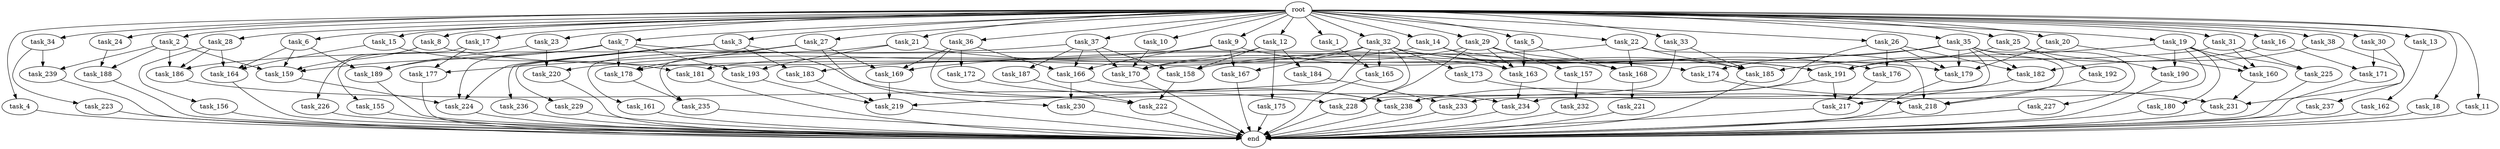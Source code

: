 digraph G {
  task_29 [size="1.024000"];
  task_32 [size="1.024000"];
  task_191 [size="1898375544.832000"];
  task_220 [size="171798691.840000"];
  task_156 [size="137438953.472000"];
  task_27 [size="1.024000"];
  task_4 [size="1.024000"];
  task_2 [size="1.024000"];
  task_13 [size="1.024000"];
  task_224 [size="206158430.208000"];
  task_186 [size="635655159.808000"];
  task_177 [size="1073741824.000000"];
  task_228 [size="1451698946.048000"];
  task_223 [size="214748364.800000"];
  task_6 [size="1.024000"];
  task_9 [size="1.024000"];
  task_175 [size="420906795.008000"];
  task_189 [size="618475290.624000"];
  task_165 [size="1408749273.088000"];
  task_159 [size="1425929142.272000"];
  task_188 [size="841813590.016000"];
  task_164 [size="824633720.832000"];
  task_231 [size="893353197.568000"];
  task_182 [size="592705486.848000"];
  task_158 [size="575525617.664000"];
  task_234 [size="1030792151.040000"];
  task_183 [size="893353197.568000"];
  task_31 [size="1.024000"];
  task_14 [size="1.024000"];
  task_230 [size="1279900254.208000"];
  task_16 [size="1.024000"];
  task_185 [size="1494648619.008000"];
  task_161 [size="858993459.200000"];
  task_170 [size="1614907703.296000"];
  task_15 [size="1.024000"];
  task_10 [size="1.024000"];
  task_173 [size="858993459.200000"];
  task_171 [size="618475290.624000"];
  task_222 [size="996432412.672000"];
  task_162 [size="34359738.368000"];
  task_155 [size="214748364.800000"];
  task_190 [size="171798691.840000"];
  task_221 [size="77309411.328000"];
  task_237 [size="420906795.008000"];
  task_26 [size="1.024000"];
  task_25 [size="1.024000"];
  end [size="0.000000"];
  task_227 [size="137438953.472000"];
  task_169 [size="1546188226.560000"];
  task_192 [size="34359738.368000"];
  task_235 [size="1073741824.000000"];
  task_180 [size="137438953.472000"];
  task_18 [size="1.024000"];
  task_12 [size="1.024000"];
  task_36 [size="1.024000"];
  task_33 [size="1.024000"];
  task_238 [size="1460288880.640000"];
  task_229 [size="34359738.368000"];
  task_236 [size="34359738.368000"];
  task_167 [size="996432412.672000"];
  task_184 [size="420906795.008000"];
  task_174 [size="274877906.944000"];
  task_218 [size="1331439861.760000"];
  task_21 [size="1.024000"];
  task_37 [size="1.024000"];
  task_187 [size="77309411.328000"];
  task_23 [size="1.024000"];
  task_176 [size="455266533.376000"];
  root [size="0.000000"];
  task_5 [size="1.024000"];
  task_193 [size="249108103.168000"];
  task_11 [size="1.024000"];
  task_219 [size="2052994367.488000"];
  task_179 [size="601295421.440000"];
  task_3 [size="1.024000"];
  task_166 [size="764504178.688000"];
  task_239 [size="635655159.808000"];
  task_225 [size="274877906.944000"];
  task_232 [size="309237645.312000"];
  task_22 [size="1.024000"];
  task_28 [size="1.024000"];
  task_7 [size="1.024000"];
  task_34 [size="1.024000"];
  task_233 [size="274877906.944000"];
  task_226 [size="420906795.008000"];
  task_17 [size="1.024000"];
  task_168 [size="807453851.648000"];
  task_20 [size="1.024000"];
  task_217 [size="1245540515.840000"];
  task_178 [size="1030792151.040000"];
  task_157 [size="420906795.008000"];
  task_1 [size="1.024000"];
  task_160 [size="489626271.744000"];
  task_181 [size="833223655.424000"];
  task_172 [size="549755813.888000"];
  task_35 [size="1.024000"];
  task_163 [size="2233382993.920000"];
  task_30 [size="1.024000"];
  task_38 [size="1.024000"];
  task_24 [size="1.024000"];
  task_8 [size="1.024000"];
  task_19 [size="1.024000"];

  task_29 -> task_157 [size="411041792.000000"];
  task_29 -> task_176 [size="411041792.000000"];
  task_29 -> task_163 [size="411041792.000000"];
  task_29 -> task_170 [size="411041792.000000"];
  task_29 -> task_228 [size="411041792.000000"];
  task_32 -> task_167 [size="838860800.000000"];
  task_32 -> task_185 [size="838860800.000000"];
  task_32 -> task_219 [size="838860800.000000"];
  task_32 -> task_191 [size="838860800.000000"];
  task_32 -> task_183 [size="838860800.000000"];
  task_32 -> task_165 [size="838860800.000000"];
  task_32 -> task_173 [size="838860800.000000"];
  task_32 -> task_228 [size="838860800.000000"];
  task_191 -> task_238 [size="301989888.000000"];
  task_191 -> task_217 [size="301989888.000000"];
  task_220 -> end [size="1.000000"];
  task_156 -> end [size="1.000000"];
  task_27 -> task_230 [size="838860800.000000"];
  task_27 -> task_161 [size="838860800.000000"];
  task_27 -> task_177 [size="838860800.000000"];
  task_27 -> task_169 [size="838860800.000000"];
  task_27 -> task_178 [size="838860800.000000"];
  task_4 -> end [size="1.000000"];
  task_2 -> task_186 [size="411041792.000000"];
  task_2 -> task_159 [size="411041792.000000"];
  task_2 -> task_188 [size="411041792.000000"];
  task_2 -> task_239 [size="411041792.000000"];
  task_13 -> task_162 [size="33554432.000000"];
  task_224 -> end [size="1.000000"];
  task_186 -> task_228 [size="134217728.000000"];
  task_177 -> end [size="1.000000"];
  task_228 -> end [size="1.000000"];
  task_223 -> end [size="1.000000"];
  task_6 -> task_189 [size="536870912.000000"];
  task_6 -> task_159 [size="536870912.000000"];
  task_6 -> task_164 [size="536870912.000000"];
  task_9 -> task_167 [size="134217728.000000"];
  task_9 -> task_220 [size="134217728.000000"];
  task_9 -> task_166 [size="134217728.000000"];
  task_9 -> task_174 [size="134217728.000000"];
  task_175 -> end [size="1.000000"];
  task_189 -> end [size="1.000000"];
  task_165 -> end [size="1.000000"];
  task_159 -> task_224 [size="134217728.000000"];
  task_188 -> end [size="1.000000"];
  task_164 -> end [size="1.000000"];
  task_231 -> end [size="1.000000"];
  task_182 -> task_217 [size="838860800.000000"];
  task_158 -> task_222 [size="301989888.000000"];
  task_234 -> end [size="1.000000"];
  task_183 -> task_219 [size="679477248.000000"];
  task_31 -> task_160 [size="134217728.000000"];
  task_31 -> task_225 [size="134217728.000000"];
  task_31 -> task_178 [size="134217728.000000"];
  task_14 -> task_163 [size="679477248.000000"];
  task_14 -> task_181 [size="679477248.000000"];
  task_14 -> task_191 [size="679477248.000000"];
  task_230 -> end [size="1.000000"];
  task_16 -> task_171 [size="301989888.000000"];
  task_16 -> task_191 [size="301989888.000000"];
  task_185 -> end [size="1.000000"];
  task_161 -> end [size="1.000000"];
  task_170 -> end [size="1.000000"];
  task_15 -> task_164 [size="134217728.000000"];
  task_15 -> task_181 [size="134217728.000000"];
  task_10 -> task_170 [size="679477248.000000"];
  task_173 -> task_218 [size="411041792.000000"];
  task_171 -> end [size="1.000000"];
  task_222 -> end [size="1.000000"];
  task_162 -> end [size="1.000000"];
  task_155 -> end [size="1.000000"];
  task_190 -> end [size="1.000000"];
  task_221 -> end [size="1.000000"];
  task_237 -> end [size="1.000000"];
  task_26 -> task_176 [size="33554432.000000"];
  task_26 -> task_182 [size="33554432.000000"];
  task_26 -> task_179 [size="33554432.000000"];
  task_26 -> task_228 [size="33554432.000000"];
  task_25 -> task_192 [size="33554432.000000"];
  task_25 -> task_190 [size="33554432.000000"];
  task_25 -> task_191 [size="33554432.000000"];
  task_227 -> end [size="1.000000"];
  task_169 -> task_219 [size="411041792.000000"];
  task_192 -> task_218 [size="679477248.000000"];
  task_235 -> end [size="1.000000"];
  task_180 -> end [size="1.000000"];
  task_18 -> end [size="1.000000"];
  task_12 -> task_175 [size="411041792.000000"];
  task_12 -> task_184 [size="411041792.000000"];
  task_12 -> task_170 [size="411041792.000000"];
  task_12 -> task_158 [size="411041792.000000"];
  task_36 -> task_169 [size="536870912.000000"];
  task_36 -> task_172 [size="536870912.000000"];
  task_36 -> task_166 [size="536870912.000000"];
  task_36 -> task_222 [size="536870912.000000"];
  task_33 -> task_185 [size="411041792.000000"];
  task_33 -> task_238 [size="411041792.000000"];
  task_238 -> end [size="1.000000"];
  task_229 -> end [size="1.000000"];
  task_236 -> end [size="1.000000"];
  task_167 -> end [size="1.000000"];
  task_184 -> task_233 [size="134217728.000000"];
  task_174 -> task_231 [size="33554432.000000"];
  task_218 -> end [size="1.000000"];
  task_21 -> task_193 [size="209715200.000000"];
  task_21 -> task_179 [size="209715200.000000"];
  task_21 -> task_235 [size="209715200.000000"];
  task_37 -> task_187 [size="75497472.000000"];
  task_37 -> task_186 [size="75497472.000000"];
  task_37 -> task_170 [size="75497472.000000"];
  task_37 -> task_166 [size="75497472.000000"];
  task_37 -> task_158 [size="75497472.000000"];
  task_187 -> task_222 [size="134217728.000000"];
  task_23 -> task_189 [size="33554432.000000"];
  task_23 -> task_220 [size="33554432.000000"];
  task_176 -> task_217 [size="75497472.000000"];
  root -> task_12 [size="1.000000"];
  root -> task_36 [size="1.000000"];
  root -> task_16 [size="1.000000"];
  root -> task_9 [size="1.000000"];
  root -> task_1 [size="1.000000"];
  root -> task_11 [size="1.000000"];
  root -> task_22 [size="1.000000"];
  root -> task_7 [size="1.000000"];
  root -> task_28 [size="1.000000"];
  root -> task_4 [size="1.000000"];
  root -> task_34 [size="1.000000"];
  root -> task_2 [size="1.000000"];
  root -> task_15 [size="1.000000"];
  root -> task_10 [size="1.000000"];
  root -> task_29 [size="1.000000"];
  root -> task_21 [size="1.000000"];
  root -> task_17 [size="1.000000"];
  root -> task_18 [size="1.000000"];
  root -> task_27 [size="1.000000"];
  root -> task_20 [size="1.000000"];
  root -> task_23 [size="1.000000"];
  root -> task_6 [size="1.000000"];
  root -> task_32 [size="1.000000"];
  root -> task_5 [size="1.000000"];
  root -> task_37 [size="1.000000"];
  root -> task_26 [size="1.000000"];
  root -> task_25 [size="1.000000"];
  root -> task_8 [size="1.000000"];
  root -> task_35 [size="1.000000"];
  root -> task_13 [size="1.000000"];
  root -> task_30 [size="1.000000"];
  root -> task_19 [size="1.000000"];
  root -> task_33 [size="1.000000"];
  root -> task_38 [size="1.000000"];
  root -> task_24 [size="1.000000"];
  root -> task_3 [size="1.000000"];
  root -> task_31 [size="1.000000"];
  root -> task_14 [size="1.000000"];
  task_5 -> task_163 [size="679477248.000000"];
  task_5 -> task_168 [size="679477248.000000"];
  task_193 -> task_219 [size="75497472.000000"];
  task_11 -> end [size="1.000000"];
  task_219 -> end [size="1.000000"];
  task_179 -> end [size="1.000000"];
  task_3 -> task_224 [size="33554432.000000"];
  task_3 -> task_183 [size="33554432.000000"];
  task_3 -> task_234 [size="33554432.000000"];
  task_3 -> task_229 [size="33554432.000000"];
  task_3 -> task_236 [size="33554432.000000"];
  task_166 -> task_230 [size="411041792.000000"];
  task_166 -> task_238 [size="411041792.000000"];
  task_239 -> end [size="1.000000"];
  task_225 -> end [size="1.000000"];
  task_232 -> end [size="1.000000"];
  task_22 -> task_158 [size="75497472.000000"];
  task_22 -> task_185 [size="75497472.000000"];
  task_22 -> task_168 [size="75497472.000000"];
  task_22 -> task_218 [size="75497472.000000"];
  task_28 -> task_186 [size="134217728.000000"];
  task_28 -> task_156 [size="134217728.000000"];
  task_28 -> task_164 [size="134217728.000000"];
  task_7 -> task_189 [size="33554432.000000"];
  task_7 -> task_193 [size="33554432.000000"];
  task_7 -> task_224 [size="33554432.000000"];
  task_7 -> task_168 [size="33554432.000000"];
  task_7 -> task_159 [size="33554432.000000"];
  task_7 -> task_178 [size="33554432.000000"];
  task_34 -> task_223 [size="209715200.000000"];
  task_34 -> task_239 [size="209715200.000000"];
  task_233 -> end [size="1.000000"];
  task_226 -> end [size="1.000000"];
  task_17 -> task_155 [size="209715200.000000"];
  task_17 -> task_177 [size="209715200.000000"];
  task_168 -> task_221 [size="75497472.000000"];
  task_20 -> task_160 [size="209715200.000000"];
  task_20 -> task_179 [size="209715200.000000"];
  task_217 -> end [size="1.000000"];
  task_178 -> task_235 [size="838860800.000000"];
  task_157 -> task_232 [size="301989888.000000"];
  task_1 -> task_165 [size="536870912.000000"];
  task_160 -> task_231 [size="536870912.000000"];
  task_181 -> end [size="1.000000"];
  task_172 -> task_238 [size="301989888.000000"];
  task_35 -> task_233 [size="134217728.000000"];
  task_35 -> task_182 [size="134217728.000000"];
  task_35 -> task_179 [size="134217728.000000"];
  task_35 -> task_227 [size="134217728.000000"];
  task_35 -> task_169 [size="134217728.000000"];
  task_35 -> task_174 [size="134217728.000000"];
  task_35 -> task_218 [size="134217728.000000"];
  task_163 -> task_234 [size="838860800.000000"];
  task_30 -> task_231 [size="301989888.000000"];
  task_30 -> task_171 [size="301989888.000000"];
  task_38 -> task_182 [size="411041792.000000"];
  task_38 -> task_237 [size="411041792.000000"];
  task_24 -> task_188 [size="411041792.000000"];
  task_8 -> task_163 [size="411041792.000000"];
  task_8 -> task_159 [size="411041792.000000"];
  task_8 -> task_226 [size="411041792.000000"];
  task_19 -> task_185 [size="134217728.000000"];
  task_19 -> task_225 [size="134217728.000000"];
  task_19 -> task_190 [size="134217728.000000"];
  task_19 -> task_160 [size="134217728.000000"];
  task_19 -> task_180 [size="134217728.000000"];
  task_19 -> task_234 [size="134217728.000000"];
}
